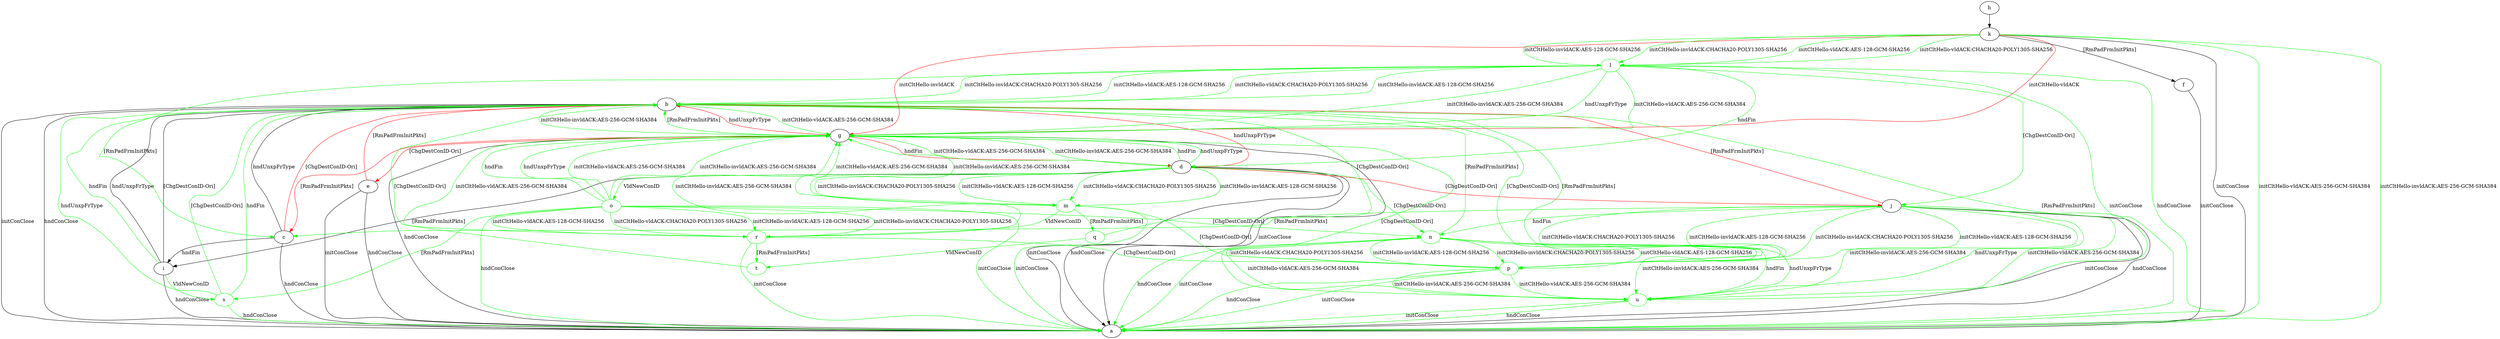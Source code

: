 digraph "" {
	b -> a	[key=0,
		label="initConClose "];
	b -> a	[key=1,
		label="hndConClose "];
	b -> g	[key=0,
		color=green,
		label="initCltHello-vldACK:AES-256-GCM-SHA384 "];
	b -> g	[key=1,
		color=green,
		label="initCltHello-invldACK:AES-256-GCM-SHA384 "];
	p	[color=green];
	b -> p	[key=0,
		color=green,
		label="[ChgDestConID-Ori] "];
	c -> a	[key=0,
		label="hndConClose "];
	c -> b	[key=0,
		label="hndUnxpFrType "];
	c -> b	[key=1,
		color=red,
		label="[ChgDestConID-Ori] "];
	c -> i	[key=0,
		label="hndFin "];
	d -> a	[key=0,
		label="initConClose "];
	d -> a	[key=1,
		label="hndConClose "];
	d -> b	[key=0,
		color=red,
		label="hndUnxpFrType "];
	d -> g	[key=0,
		color=green,
		label="initCltHello-vldACK:AES-256-GCM-SHA384 "];
	d -> g	[key=1,
		color=green,
		label="initCltHello-invldACK:AES-256-GCM-SHA384 "];
	d -> g	[key=2,
		color=green,
		label="hndFin "];
	d -> g	[key=3,
		color=green,
		label="hndUnxpFrType "];
	d -> i	[key=0,
		label="[RmPadFrmInitPkts] "];
	d -> j	[key=0,
		color=red,
		label="[ChgDestConID-Ori] "];
	m	[color=green];
	d -> m	[key=0,
		color=green,
		label="initCltHello-vldACK:AES-128-GCM-SHA256 "];
	d -> m	[key=1,
		color=green,
		label="initCltHello-vldACK:CHACHA20-POLY1305-SHA256 "];
	d -> m	[key=2,
		color=green,
		label="initCltHello-invldACK:AES-128-GCM-SHA256 "];
	d -> m	[key=3,
		color=green,
		label="initCltHello-invldACK:CHACHA20-POLY1305-SHA256 "];
	n	[color=green];
	d -> n	[key=0,
		color=green,
		label="[ChgDestConID-Ori] "];
	o	[color=green];
	d -> o	[key=0,
		color=green,
		label="VldNewConID "];
	e -> a	[key=0,
		label="initConClose "];
	e -> a	[key=1,
		label="hndConClose "];
	e -> b	[key=0,
		color=red,
		label="[RmPadFrmInitPkts] "];
	f -> a	[key=0,
		label="initConClose "];
	g -> a	[key=0,
		label="initConClose "];
	g -> a	[key=1,
		label="hndConClose "];
	g -> b	[key=0,
		color=green,
		label="[RmPadFrmInitPkts] "];
	g -> b	[key=1,
		color=red,
		label="hndUnxpFrType "];
	g -> c	[key=0,
		color=red,
		label="[RmPadFrmInitPkts] "];
	g -> d	[key=0,
		color=red,
		label="hndFin "];
	g -> e	[key=0,
		color=red,
		label="[ChgDestConID-Ori] "];
	u	[color=green];
	g -> u	[key=0,
		color=green,
		label="[ChgDestConID-Ori] "];
	h -> k	[key=0];
	i -> a	[key=0,
		label="hndConClose "];
	i -> b	[key=0,
		label="hndUnxpFrType "];
	i -> b	[key=1,
		label="[ChgDestConID-Ori] "];
	i -> b	[key=2,
		color=green,
		label="hndFin "];
	s	[color=green];
	i -> s	[key=0,
		color=green,
		label="VldNewConID "];
	j -> a	[key=0,
		label="initConClose "];
	j -> a	[key=1,
		label="hndConClose "];
	j -> b	[key=0,
		color=red,
		label="[RmPadFrmInitPkts] "];
	j -> c	[key=0,
		color=green,
		label="[RmPadFrmInitPkts] "];
	j -> n	[key=0,
		color=green,
		label="hndFin "];
	j -> p	[key=0,
		color=green,
		label="initCltHello-vldACK:AES-128-GCM-SHA256 "];
	j -> p	[key=1,
		color=green,
		label="initCltHello-vldACK:CHACHA20-POLY1305-SHA256 "];
	j -> p	[key=2,
		color=green,
		label="initCltHello-invldACK:AES-128-GCM-SHA256 "];
	j -> p	[key=3,
		color=green,
		label="initCltHello-invldACK:CHACHA20-POLY1305-SHA256 "];
	j -> u	[key=0,
		color=green,
		label="initCltHello-vldACK:AES-256-GCM-SHA384 "];
	j -> u	[key=1,
		color=green,
		label="initCltHello-invldACK:AES-256-GCM-SHA384 "];
	j -> u	[key=2,
		color=green,
		label="hndUnxpFrType "];
	k -> a	[key=0,
		label="initConClose "];
	k -> a	[key=1,
		color=green,
		label="initCltHello-vldACK:AES-256-GCM-SHA384 "];
	k -> a	[key=2,
		color=green,
		label="initCltHello-invldACK:AES-256-GCM-SHA384 "];
	k -> f	[key=0,
		label="[RmPadFrmInitPkts] "];
	k -> g	[key=0,
		color=red,
		label="initCltHello-vldACK "];
	k -> g	[key=1,
		color=red,
		label="initCltHello-invldACK "];
	l	[color=green];
	k -> l	[key=0,
		color=green,
		label="initCltHello-vldACK:AES-128-GCM-SHA256 "];
	k -> l	[key=1,
		color=green,
		label="initCltHello-vldACK:CHACHA20-POLY1305-SHA256 "];
	k -> l	[key=2,
		color=green,
		label="initCltHello-invldACK:AES-128-GCM-SHA256 "];
	k -> l	[key=3,
		color=green,
		label="initCltHello-invldACK:CHACHA20-POLY1305-SHA256 "];
	l -> a	[key=0,
		color=green,
		label="initConClose "];
	l -> a	[key=1,
		color=green,
		label="hndConClose "];
	l -> b	[key=0,
		color=green,
		label="initCltHello-vldACK:AES-128-GCM-SHA256 "];
	l -> b	[key=1,
		color=green,
		label="initCltHello-vldACK:CHACHA20-POLY1305-SHA256 "];
	l -> b	[key=2,
		color=green,
		label="initCltHello-invldACK:AES-128-GCM-SHA256 "];
	l -> b	[key=3,
		color=green,
		label="initCltHello-invldACK:CHACHA20-POLY1305-SHA256 "];
	l -> c	[key=0,
		color=green,
		label="[RmPadFrmInitPkts] "];
	l -> d	[key=0,
		color=green,
		label="hndFin "];
	l -> g	[key=0,
		color=green,
		label="initCltHello-vldACK:AES-256-GCM-SHA384 "];
	l -> g	[key=1,
		color=green,
		label="initCltHello-invldACK:AES-256-GCM-SHA384 "];
	l -> g	[key=2,
		color=green,
		label="hndUnxpFrType "];
	l -> j	[key=0,
		color=green,
		label="[ChgDestConID-Ori] "];
	m -> a	[key=0,
		color=green,
		label="initConClose "];
	m -> g	[key=0,
		color=green,
		label="initCltHello-vldACK:AES-256-GCM-SHA384 "];
	m -> g	[key=1,
		color=green,
		label="initCltHello-invldACK:AES-256-GCM-SHA384 "];
	m -> p	[key=0,
		color=green,
		label="[ChgDestConID-Ori] "];
	q	[color=green];
	m -> q	[key=0,
		color=green,
		label="[RmPadFrmInitPkts] "];
	r	[color=green];
	m -> r	[key=0,
		color=green,
		label="VldNewConID "];
	n -> a	[key=0,
		color=green,
		label="initConClose "];
	n -> a	[key=1,
		color=green,
		label="hndConClose "];
	n -> b	[key=0,
		color=green,
		label="[RmPadFrmInitPkts] "];
	n -> p	[key=0,
		color=green,
		label="initCltHello-vldACK:AES-128-GCM-SHA256 "];
	n -> p	[key=1,
		color=green,
		label="initCltHello-vldACK:CHACHA20-POLY1305-SHA256 "];
	n -> p	[key=2,
		color=green,
		label="initCltHello-invldACK:AES-128-GCM-SHA256 "];
	n -> p	[key=3,
		color=green,
		label="initCltHello-invldACK:CHACHA20-POLY1305-SHA256 "];
	n -> u	[key=0,
		color=green,
		label="initCltHello-vldACK:AES-256-GCM-SHA384 "];
	n -> u	[key=1,
		color=green,
		label="initCltHello-invldACK:AES-256-GCM-SHA384 "];
	n -> u	[key=2,
		color=green,
		label="hndFin "];
	n -> u	[key=3,
		color=green,
		label="hndUnxpFrType "];
	o -> a	[key=0,
		color=green,
		label="initConClose "];
	o -> a	[key=1,
		color=green,
		label="hndConClose "];
	o -> g	[key=0,
		color=green,
		label="initCltHello-vldACK:AES-256-GCM-SHA384 "];
	o -> g	[key=1,
		color=green,
		label="initCltHello-invldACK:AES-256-GCM-SHA384 "];
	o -> g	[key=2,
		color=green,
		label="hndFin "];
	o -> g	[key=3,
		color=green,
		label="hndUnxpFrType "];
	o -> n	[key=0,
		color=green,
		label="[ChgDestConID-Ori] "];
	o -> r	[key=0,
		color=green,
		label="initCltHello-vldACK:AES-128-GCM-SHA256 "];
	o -> r	[key=1,
		color=green,
		label="initCltHello-vldACK:CHACHA20-POLY1305-SHA256 "];
	o -> r	[key=2,
		color=green,
		label="initCltHello-invldACK:AES-128-GCM-SHA256 "];
	o -> r	[key=3,
		color=green,
		label="initCltHello-invldACK:CHACHA20-POLY1305-SHA256 "];
	o -> s	[key=0,
		color=green,
		label="[RmPadFrmInitPkts] "];
	p -> a	[key=0,
		color=green,
		label="initConClose "];
	p -> a	[key=1,
		color=green,
		label="hndConClose "];
	p -> b	[key=0,
		color=green,
		label="[RmPadFrmInitPkts] "];
	p -> u	[key=0,
		color=green,
		label="initCltHello-vldACK:AES-256-GCM-SHA384 "];
	p -> u	[key=1,
		color=green,
		label="initCltHello-invldACK:AES-256-GCM-SHA384 "];
	q -> b	[key=0,
		color=green,
		label="[ChgDestConID-Ori] "];
	t	[color=green];
	q -> t	[key=0,
		color=green,
		label="VldNewConID "];
	r -> a	[key=0,
		color=green,
		label="initConClose "];
	r -> g	[key=0,
		color=green,
		label="initCltHello-vldACK:AES-256-GCM-SHA384 "];
	r -> g	[key=1,
		color=green,
		label="initCltHello-invldACK:AES-256-GCM-SHA384 "];
	r -> p	[key=0,
		color=green,
		label="[ChgDestConID-Ori] "];
	r -> t	[key=0,
		color=green,
		label="[RmPadFrmInitPkts] "];
	s -> a	[key=0,
		color=green,
		label="hndConClose "];
	s -> b	[key=0,
		color=green,
		label="hndFin "];
	s -> b	[key=1,
		color=green,
		label="hndUnxpFrType "];
	s -> b	[key=2,
		color=green,
		label="[ChgDestConID-Ori] "];
	t -> b	[key=0,
		color=green,
		label="[ChgDestConID-Ori] "];
	u -> a	[key=0,
		color=green,
		label="initConClose "];
	u -> a	[key=1,
		color=green,
		label="hndConClose "];
	u -> b	[key=0,
		color=green,
		label="[RmPadFrmInitPkts] "];
}
